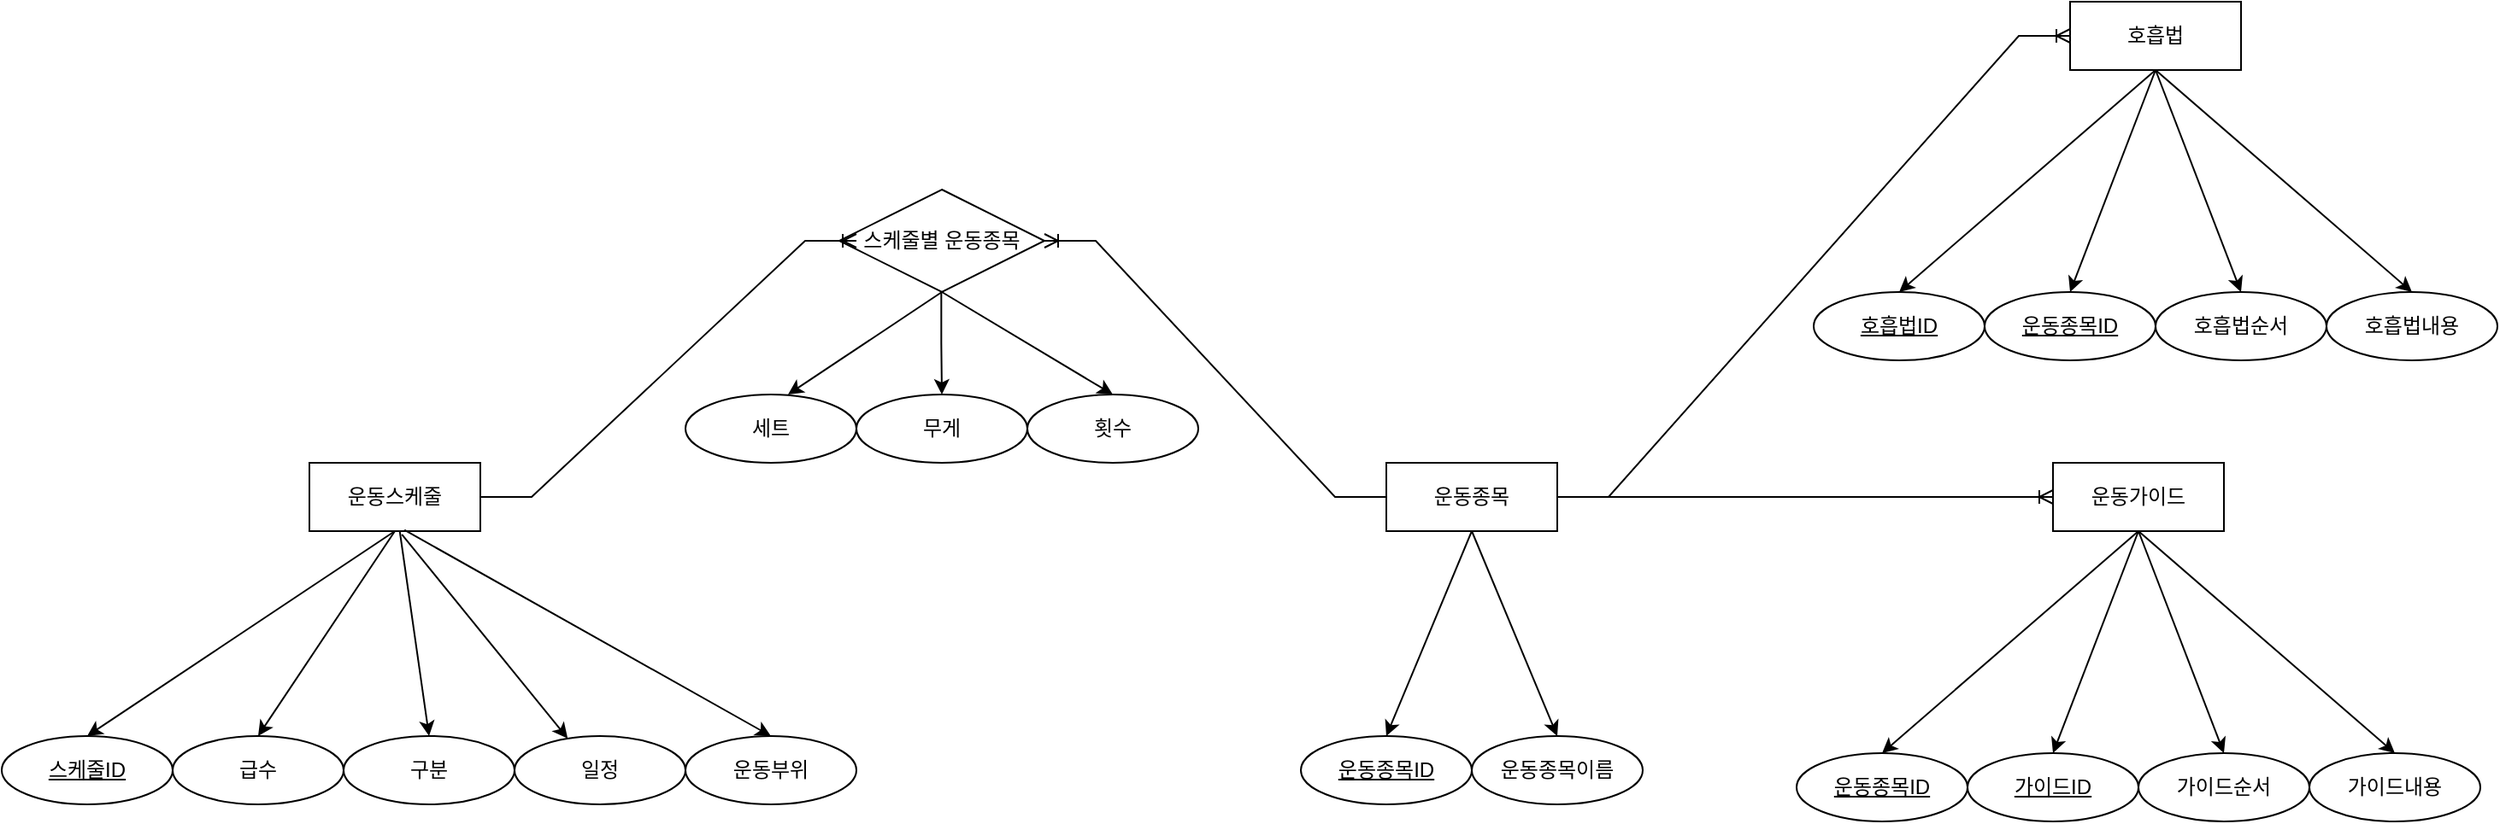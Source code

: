 <mxfile version="18.1.2" type="device"><diagram id="R2lEEEUBdFMjLlhIrx00" name="Page-1"><mxGraphModel dx="748" dy="397" grid="1" gridSize="10" guides="1" tooltips="1" connect="1" arrows="1" fold="1" page="1" pageScale="1" pageWidth="4681" pageHeight="3300" math="0" shadow="0" extFonts="Permanent Marker^https://fonts.googleapis.com/css?family=Permanent+Marker"><root><mxCell id="0"/><mxCell id="1" parent="0"/><mxCell id="lfrorpwJ_v9FVDuFkfm1-1" value="운동스케줄" style="whiteSpace=wrap;html=1;align=center;" vertex="1" parent="1"><mxGeometry x="410" y="500" width="100" height="40" as="geometry"/></mxCell><mxCell id="lfrorpwJ_v9FVDuFkfm1-2" value="스케줄ID" style="ellipse;whiteSpace=wrap;html=1;align=center;fontStyle=4;" vertex="1" parent="1"><mxGeometry x="230" y="660" width="100" height="40" as="geometry"/></mxCell><mxCell id="lfrorpwJ_v9FVDuFkfm1-3" value="급수" style="ellipse;whiteSpace=wrap;html=1;align=center;fontStyle=0" vertex="1" parent="1"><mxGeometry x="330" y="660" width="100" height="40" as="geometry"/></mxCell><mxCell id="lfrorpwJ_v9FVDuFkfm1-4" value="구분" style="ellipse;whiteSpace=wrap;html=1;align=center;fontStyle=0" vertex="1" parent="1"><mxGeometry x="430" y="660" width="100" height="40" as="geometry"/></mxCell><mxCell id="lfrorpwJ_v9FVDuFkfm1-5" value="일정" style="ellipse;whiteSpace=wrap;html=1;align=center;fontStyle=0" vertex="1" parent="1"><mxGeometry x="530" y="660" width="100" height="40" as="geometry"/></mxCell><mxCell id="lfrorpwJ_v9FVDuFkfm1-6" value="운동부위" style="ellipse;whiteSpace=wrap;html=1;align=center;fontStyle=0" vertex="1" parent="1"><mxGeometry x="630" y="660" width="100" height="40" as="geometry"/></mxCell><mxCell id="lfrorpwJ_v9FVDuFkfm1-8" value="" style="endArrow=classic;html=1;rounded=0;entryX=0.5;entryY=0;entryDx=0;entryDy=0;exitX=0.556;exitY=0.983;exitDx=0;exitDy=0;exitPerimeter=0;" edge="1" parent="1" source="lfrorpwJ_v9FVDuFkfm1-1" target="lfrorpwJ_v9FVDuFkfm1-6"><mxGeometry width="50" height="50" relative="1" as="geometry"><mxPoint x="460" y="540" as="sourcePoint"/><mxPoint x="550" y="590" as="targetPoint"/><Array as="points"/></mxGeometry></mxCell><mxCell id="lfrorpwJ_v9FVDuFkfm1-11" value="" style="endArrow=classic;html=1;rounded=0;entryX=0.5;entryY=0;entryDx=0;entryDy=0;" edge="1" parent="1" target="lfrorpwJ_v9FVDuFkfm1-2"><mxGeometry width="50" height="50" relative="1" as="geometry"><mxPoint x="460" y="540" as="sourcePoint"/><mxPoint x="330" y="610" as="targetPoint"/><Array as="points"/></mxGeometry></mxCell><mxCell id="lfrorpwJ_v9FVDuFkfm1-12" value="" style="endArrow=classic;html=1;rounded=0;entryX=0.5;entryY=0;entryDx=0;entryDy=0;exitX=0.5;exitY=1;exitDx=0;exitDy=0;" edge="1" parent="1" source="lfrorpwJ_v9FVDuFkfm1-1" target="lfrorpwJ_v9FVDuFkfm1-3"><mxGeometry width="50" height="50" relative="1" as="geometry"><mxPoint x="460" y="540" as="sourcePoint"/><mxPoint x="310" y="660" as="targetPoint"/><Array as="points"/></mxGeometry></mxCell><mxCell id="lfrorpwJ_v9FVDuFkfm1-13" value="" style="endArrow=classic;html=1;rounded=0;entryX=0.5;entryY=0;entryDx=0;entryDy=0;" edge="1" parent="1" source="lfrorpwJ_v9FVDuFkfm1-1" target="lfrorpwJ_v9FVDuFkfm1-4"><mxGeometry width="50" height="50" relative="1" as="geometry"><mxPoint x="460" y="540" as="sourcePoint"/><mxPoint x="400" y="670" as="targetPoint"/><Array as="points"/></mxGeometry></mxCell><mxCell id="lfrorpwJ_v9FVDuFkfm1-14" value="" style="endArrow=classic;html=1;rounded=0;entryX=0.311;entryY=0.034;entryDx=0;entryDy=0;entryPerimeter=0;exitX=0.541;exitY=1.049;exitDx=0;exitDy=0;exitPerimeter=0;" edge="1" parent="1" source="lfrorpwJ_v9FVDuFkfm1-1" target="lfrorpwJ_v9FVDuFkfm1-5"><mxGeometry width="50" height="50" relative="1" as="geometry"><mxPoint x="460" y="540" as="sourcePoint"/><mxPoint x="500" y="670" as="targetPoint"/><Array as="points"/></mxGeometry></mxCell><mxCell id="lfrorpwJ_v9FVDuFkfm1-15" value="운동종목" style="whiteSpace=wrap;html=1;align=center;" vertex="1" parent="1"><mxGeometry x="1040" y="500" width="100" height="40" as="geometry"/></mxCell><mxCell id="lfrorpwJ_v9FVDuFkfm1-16" value="운동종목ID" style="ellipse;whiteSpace=wrap;html=1;align=center;fontStyle=4;" vertex="1" parent="1"><mxGeometry x="990" y="660" width="100" height="40" as="geometry"/></mxCell><mxCell id="lfrorpwJ_v9FVDuFkfm1-17" value="운동종목이름" style="ellipse;whiteSpace=wrap;html=1;align=center;fontStyle=0" vertex="1" parent="1"><mxGeometry x="1090" y="660" width="100" height="40" as="geometry"/></mxCell><mxCell id="lfrorpwJ_v9FVDuFkfm1-22" value="" style="endArrow=classic;html=1;rounded=0;entryX=0.5;entryY=0;entryDx=0;entryDy=0;" edge="1" target="lfrorpwJ_v9FVDuFkfm1-16" parent="1"><mxGeometry width="50" height="50" relative="1" as="geometry"><mxPoint x="1070" y="540" as="sourcePoint"/><mxPoint x="960" y="610" as="targetPoint"/><Array as="points"><mxPoint x="1090" y="540"/></Array></mxGeometry></mxCell><mxCell id="lfrorpwJ_v9FVDuFkfm1-23" value="" style="endArrow=classic;html=1;rounded=0;entryX=0.5;entryY=0;entryDx=0;entryDy=0;" edge="1" target="lfrorpwJ_v9FVDuFkfm1-17" parent="1"><mxGeometry width="50" height="50" relative="1" as="geometry"><mxPoint x="1090" y="540" as="sourcePoint"/><mxPoint x="940" y="660" as="targetPoint"/><Array as="points"/></mxGeometry></mxCell><mxCell id="lfrorpwJ_v9FVDuFkfm1-28" value="스케줄별 운동종목" style="shape=rhombus;perimeter=rhombusPerimeter;whiteSpace=wrap;html=1;align=center;" vertex="1" parent="1"><mxGeometry x="720" y="340" width="120" height="60" as="geometry"/></mxCell><mxCell id="lfrorpwJ_v9FVDuFkfm1-29" value="" style="edgeStyle=entityRelationEdgeStyle;fontSize=12;html=1;endArrow=ERoneToMany;rounded=0;exitX=1;exitY=0.5;exitDx=0;exitDy=0;" edge="1" parent="1" source="lfrorpwJ_v9FVDuFkfm1-1"><mxGeometry width="100" height="100" relative="1" as="geometry"><mxPoint x="630" y="470" as="sourcePoint"/><mxPoint x="730" y="370" as="targetPoint"/></mxGeometry></mxCell><mxCell id="lfrorpwJ_v9FVDuFkfm1-30" value="" style="edgeStyle=entityRelationEdgeStyle;fontSize=12;html=1;endArrow=ERoneToMany;rounded=0;entryX=1;entryY=0.5;entryDx=0;entryDy=0;exitX=0;exitY=0.5;exitDx=0;exitDy=0;" edge="1" parent="1" source="lfrorpwJ_v9FVDuFkfm1-15" target="lfrorpwJ_v9FVDuFkfm1-28"><mxGeometry width="100" height="100" relative="1" as="geometry"><mxPoint x="940" y="520" as="sourcePoint"/><mxPoint x="1050" y="370" as="targetPoint"/></mxGeometry></mxCell><mxCell id="lfrorpwJ_v9FVDuFkfm1-31" value="세트" style="ellipse;whiteSpace=wrap;html=1;align=center;" vertex="1" parent="1"><mxGeometry x="630" y="460" width="100" height="40" as="geometry"/></mxCell><mxCell id="lfrorpwJ_v9FVDuFkfm1-32" value="무게" style="ellipse;whiteSpace=wrap;html=1;align=center;" vertex="1" parent="1"><mxGeometry x="730" y="460" width="100" height="40" as="geometry"/></mxCell><mxCell id="lfrorpwJ_v9FVDuFkfm1-33" value="횟수" style="ellipse;whiteSpace=wrap;html=1;align=center;" vertex="1" parent="1"><mxGeometry x="830" y="460" width="100" height="40" as="geometry"/></mxCell><mxCell id="lfrorpwJ_v9FVDuFkfm1-34" value="" style="endArrow=classic;html=1;rounded=0;entryX=0.5;entryY=0;entryDx=0;entryDy=0;exitX=0.5;exitY=1;exitDx=0;exitDy=0;" edge="1" parent="1" source="lfrorpwJ_v9FVDuFkfm1-28" target="lfrorpwJ_v9FVDuFkfm1-33"><mxGeometry width="50" height="50" relative="1" as="geometry"><mxPoint x="810" y="410" as="sourcePoint"/><mxPoint x="860" y="360" as="targetPoint"/><Array as="points"/></mxGeometry></mxCell><mxCell id="lfrorpwJ_v9FVDuFkfm1-35" value="" style="endArrow=classic;html=1;rounded=0;entryX=0.6;entryY=0;entryDx=0;entryDy=0;exitX=0.5;exitY=1;exitDx=0;exitDy=0;entryPerimeter=0;" edge="1" parent="1" source="lfrorpwJ_v9FVDuFkfm1-28" target="lfrorpwJ_v9FVDuFkfm1-31"><mxGeometry width="50" height="50" relative="1" as="geometry"><mxPoint x="790" y="410" as="sourcePoint"/><mxPoint x="890" y="470" as="targetPoint"/><Array as="points"/></mxGeometry></mxCell><mxCell id="lfrorpwJ_v9FVDuFkfm1-36" value="" style="endArrow=classic;html=1;rounded=0;entryX=0.5;entryY=0;entryDx=0;entryDy=0;" edge="1" parent="1" target="lfrorpwJ_v9FVDuFkfm1-32"><mxGeometry width="50" height="50" relative="1" as="geometry"><mxPoint x="779.66" y="400" as="sourcePoint"/><mxPoint x="779.66" y="450" as="targetPoint"/><Array as="points"><mxPoint x="779.66" y="430"/></Array></mxGeometry></mxCell><mxCell id="lfrorpwJ_v9FVDuFkfm1-37" value="운동가이드" style="whiteSpace=wrap;html=1;align=center;" vertex="1" parent="1"><mxGeometry x="1430" y="500" width="100" height="40" as="geometry"/></mxCell><mxCell id="lfrorpwJ_v9FVDuFkfm1-38" value="가이드ID" style="ellipse;whiteSpace=wrap;html=1;align=center;fontStyle=4;" vertex="1" parent="1"><mxGeometry x="1380" y="670" width="100" height="40" as="geometry"/></mxCell><mxCell id="lfrorpwJ_v9FVDuFkfm1-39" value="가이드순서" style="ellipse;whiteSpace=wrap;html=1;align=center;fontStyle=0" vertex="1" parent="1"><mxGeometry x="1480" y="670" width="100" height="40" as="geometry"/></mxCell><mxCell id="lfrorpwJ_v9FVDuFkfm1-40" value="가이드내용" style="ellipse;whiteSpace=wrap;html=1;align=center;fontStyle=0" vertex="1" parent="1"><mxGeometry x="1580" y="670" width="100" height="40" as="geometry"/></mxCell><mxCell id="lfrorpwJ_v9FVDuFkfm1-44" value="" style="endArrow=classic;html=1;rounded=0;entryX=0.5;entryY=0;entryDx=0;entryDy=0;" edge="1" target="lfrorpwJ_v9FVDuFkfm1-38" parent="1"><mxGeometry width="50" height="50" relative="1" as="geometry"><mxPoint x="1480" y="540" as="sourcePoint"/><mxPoint x="1350" y="610" as="targetPoint"/><Array as="points"/></mxGeometry></mxCell><mxCell id="lfrorpwJ_v9FVDuFkfm1-45" value="" style="endArrow=classic;html=1;rounded=0;entryX=0.5;entryY=0;entryDx=0;entryDy=0;" edge="1" target="lfrorpwJ_v9FVDuFkfm1-39" parent="1"><mxGeometry width="50" height="50" relative="1" as="geometry"><mxPoint x="1480" y="540" as="sourcePoint"/><mxPoint x="1330" y="660" as="targetPoint"/><Array as="points"/></mxGeometry></mxCell><mxCell id="lfrorpwJ_v9FVDuFkfm1-46" value="" style="endArrow=classic;html=1;rounded=0;entryX=0.5;entryY=0;entryDx=0;entryDy=0;exitX=0.5;exitY=1;exitDx=0;exitDy=0;" edge="1" source="lfrorpwJ_v9FVDuFkfm1-37" target="lfrorpwJ_v9FVDuFkfm1-40" parent="1"><mxGeometry width="50" height="50" relative="1" as="geometry"><mxPoint x="1480" y="540" as="sourcePoint"/><mxPoint x="1420" y="670" as="targetPoint"/><Array as="points"/></mxGeometry></mxCell><mxCell id="lfrorpwJ_v9FVDuFkfm1-48" value="운동종목ID" style="ellipse;whiteSpace=wrap;html=1;align=center;fontStyle=4;" vertex="1" parent="1"><mxGeometry x="1280" y="670" width="100" height="40" as="geometry"/></mxCell><mxCell id="lfrorpwJ_v9FVDuFkfm1-49" value="" style="endArrow=classic;html=1;rounded=0;entryX=0.5;entryY=0;entryDx=0;entryDy=0;" edge="1" parent="1" target="lfrorpwJ_v9FVDuFkfm1-48"><mxGeometry width="50" height="50" relative="1" as="geometry"><mxPoint x="1480" y="540" as="sourcePoint"/><mxPoint x="1390" y="670" as="targetPoint"/><Array as="points"/></mxGeometry></mxCell><mxCell id="lfrorpwJ_v9FVDuFkfm1-50" value="호흡법" style="whiteSpace=wrap;html=1;align=center;" vertex="1" parent="1"><mxGeometry x="1440" y="230" width="100" height="40" as="geometry"/></mxCell><mxCell id="lfrorpwJ_v9FVDuFkfm1-51" value="운동종목ID" style="ellipse;whiteSpace=wrap;html=1;align=center;fontStyle=4;" vertex="1" parent="1"><mxGeometry x="1390" y="400" width="100" height="40" as="geometry"/></mxCell><mxCell id="lfrorpwJ_v9FVDuFkfm1-52" value="호흡법순서" style="ellipse;whiteSpace=wrap;html=1;align=center;fontStyle=0" vertex="1" parent="1"><mxGeometry x="1490" y="400" width="100" height="40" as="geometry"/></mxCell><mxCell id="lfrorpwJ_v9FVDuFkfm1-53" value="호흡법내용" style="ellipse;whiteSpace=wrap;html=1;align=center;fontStyle=0" vertex="1" parent="1"><mxGeometry x="1590" y="400" width="100" height="40" as="geometry"/></mxCell><mxCell id="lfrorpwJ_v9FVDuFkfm1-54" value="" style="endArrow=classic;html=1;rounded=0;entryX=0.5;entryY=0;entryDx=0;entryDy=0;" edge="1" target="lfrorpwJ_v9FVDuFkfm1-51" parent="1"><mxGeometry width="50" height="50" relative="1" as="geometry"><mxPoint x="1490" y="270" as="sourcePoint"/><mxPoint x="1360" y="340" as="targetPoint"/><Array as="points"/></mxGeometry></mxCell><mxCell id="lfrorpwJ_v9FVDuFkfm1-55" value="" style="endArrow=classic;html=1;rounded=0;entryX=0.5;entryY=0;entryDx=0;entryDy=0;" edge="1" target="lfrorpwJ_v9FVDuFkfm1-52" parent="1"><mxGeometry width="50" height="50" relative="1" as="geometry"><mxPoint x="1490" y="270" as="sourcePoint"/><mxPoint x="1340" y="390" as="targetPoint"/><Array as="points"/></mxGeometry></mxCell><mxCell id="lfrorpwJ_v9FVDuFkfm1-56" value="" style="endArrow=classic;html=1;rounded=0;entryX=0.5;entryY=0;entryDx=0;entryDy=0;exitX=0.5;exitY=1;exitDx=0;exitDy=0;" edge="1" source="lfrorpwJ_v9FVDuFkfm1-50" target="lfrorpwJ_v9FVDuFkfm1-53" parent="1"><mxGeometry width="50" height="50" relative="1" as="geometry"><mxPoint x="1490" y="270" as="sourcePoint"/><mxPoint x="1430" y="400" as="targetPoint"/><Array as="points"/></mxGeometry></mxCell><mxCell id="lfrorpwJ_v9FVDuFkfm1-57" value="호흡법ID" style="ellipse;whiteSpace=wrap;html=1;align=center;fontStyle=4;" vertex="1" parent="1"><mxGeometry x="1290" y="400" width="100" height="40" as="geometry"/></mxCell><mxCell id="lfrorpwJ_v9FVDuFkfm1-58" value="" style="endArrow=classic;html=1;rounded=0;entryX=0.5;entryY=0;entryDx=0;entryDy=0;" edge="1" target="lfrorpwJ_v9FVDuFkfm1-57" parent="1"><mxGeometry width="50" height="50" relative="1" as="geometry"><mxPoint x="1490" y="270" as="sourcePoint"/><mxPoint x="1400" y="400" as="targetPoint"/><Array as="points"/></mxGeometry></mxCell><mxCell id="lfrorpwJ_v9FVDuFkfm1-59" value="" style="edgeStyle=entityRelationEdgeStyle;fontSize=12;html=1;endArrow=ERoneToMany;rounded=0;exitX=1;exitY=0.5;exitDx=0;exitDy=0;" edge="1" parent="1" source="lfrorpwJ_v9FVDuFkfm1-15"><mxGeometry width="100" height="100" relative="1" as="geometry"><mxPoint x="1340" y="350" as="sourcePoint"/><mxPoint x="1440" y="250" as="targetPoint"/></mxGeometry></mxCell><mxCell id="lfrorpwJ_v9FVDuFkfm1-60" value="" style="edgeStyle=entityRelationEdgeStyle;fontSize=12;html=1;endArrow=ERoneToMany;rounded=0;entryX=0;entryY=0.5;entryDx=0;entryDy=0;exitX=1;exitY=0.5;exitDx=0;exitDy=0;" edge="1" parent="1" source="lfrorpwJ_v9FVDuFkfm1-15" target="lfrorpwJ_v9FVDuFkfm1-37"><mxGeometry width="100" height="100" relative="1" as="geometry"><mxPoint x="1170" y="600" as="sourcePoint"/><mxPoint x="1270" y="500" as="targetPoint"/></mxGeometry></mxCell></root></mxGraphModel></diagram></mxfile>